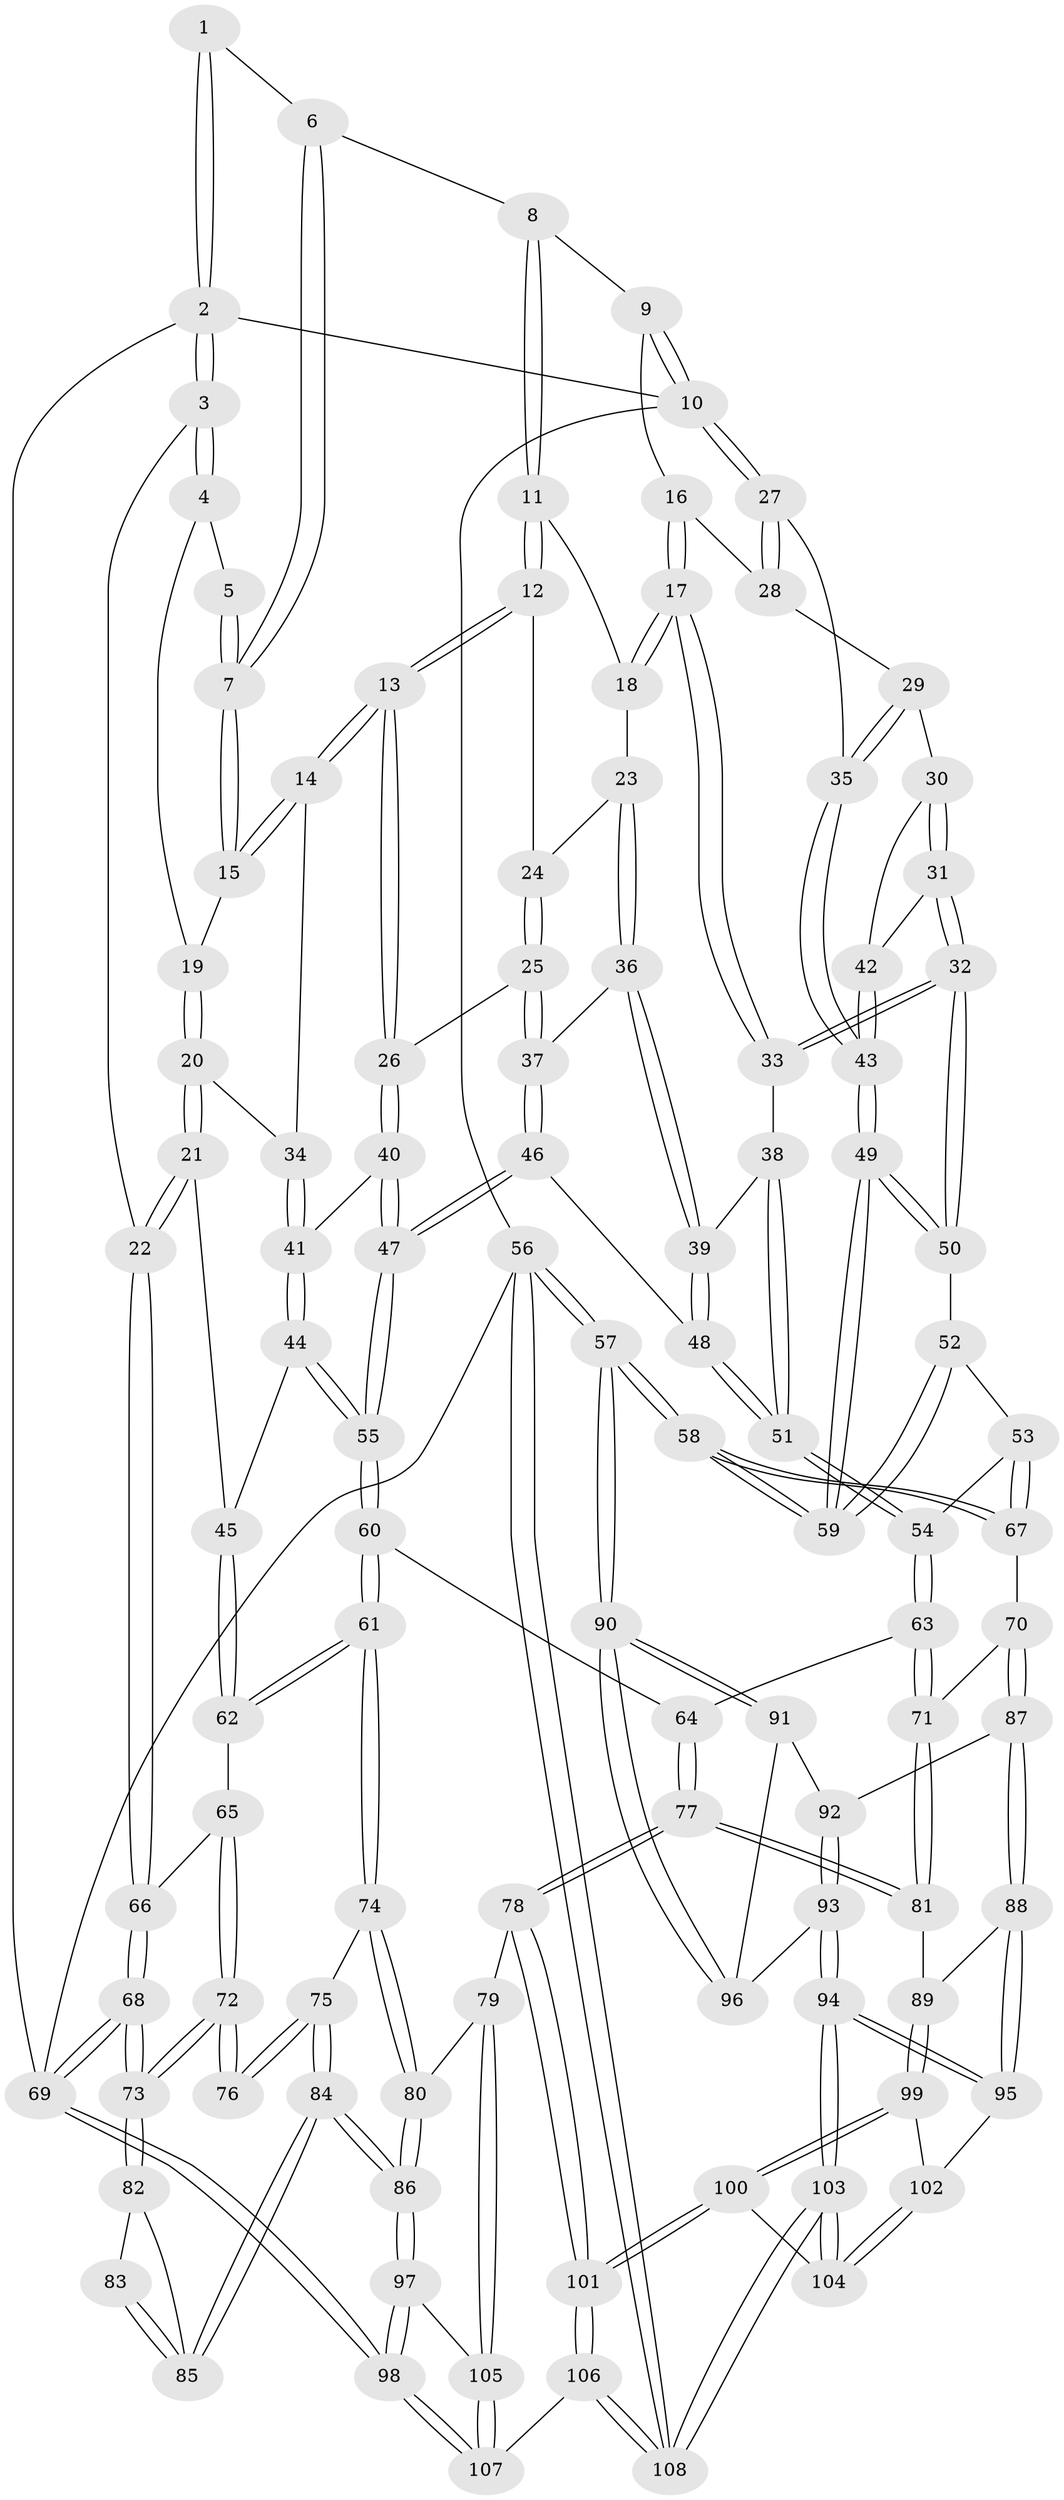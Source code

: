 // coarse degree distribution, {3: 0.2777777777777778, 5: 0.3333333333333333, 4: 0.16666666666666666, 2: 0.037037037037037035, 7: 0.05555555555555555, 6: 0.12962962962962962}
// Generated by graph-tools (version 1.1) at 2025/05/03/04/25 22:05:43]
// undirected, 108 vertices, 267 edges
graph export_dot {
graph [start="1"]
  node [color=gray90,style=filled];
  1 [pos="+0.18818175640025447+0"];
  2 [pos="+0+0"];
  3 [pos="+0+0"];
  4 [pos="+0.11705553399081427+0.06478062073814833"];
  5 [pos="+0.1593626727759578+0"];
  6 [pos="+0.432126300258966+0"];
  7 [pos="+0.2579885168419945+0.11660879217485456"];
  8 [pos="+0.4419941285381294+0"];
  9 [pos="+0.8578699113972285+0"];
  10 [pos="+1+0"];
  11 [pos="+0.45429855742299236+0"];
  12 [pos="+0.42930621816509174+0.138825897525225"];
  13 [pos="+0.32648808284981184+0.17080883183856163"];
  14 [pos="+0.2615778926461848+0.13732848340649953"];
  15 [pos="+0.2578085967190863+0.11725541452231156"];
  16 [pos="+0.789784994387677+0.0813679201280492"];
  17 [pos="+0.7338813436855899+0.1315359195570774"];
  18 [pos="+0.6091426038467235+0.09951385564577571"];
  19 [pos="+0.1230131589270014+0.08123770115258072"];
  20 [pos="+0.06596735833696445+0.18907825978588944"];
  21 [pos="+0+0.32356403975479725"];
  22 [pos="+0+0.3289070663489104"];
  23 [pos="+0.5532338312504146+0.16542690961431689"];
  24 [pos="+0.441596904809099+0.15158078825013127"];
  25 [pos="+0.44464287669505076+0.23923680358658833"];
  26 [pos="+0.354545022582504+0.26140386226527135"];
  27 [pos="+1+0.11264488228961413"];
  28 [pos="+0.8273921480634833+0.10025604050035185"];
  29 [pos="+0.8894807618136682+0.18337477271618177"];
  30 [pos="+0.892636849777788+0.21444746580642454"];
  31 [pos="+0.87468812648325+0.28547101364269967"];
  32 [pos="+0.8290127038274056+0.3584205693184119"];
  33 [pos="+0.7328370010400502+0.22375518308875297"];
  34 [pos="+0.2571921129545252+0.14304993417791956"];
  35 [pos="+1+0.12074834387510504"];
  36 [pos="+0.5516855018468865+0.26406562058822786"];
  37 [pos="+0.4852429403521332+0.27502474029254204"];
  38 [pos="+0.6112403006817088+0.2898923163502951"];
  39 [pos="+0.5713149010562346+0.27984409133294136"];
  40 [pos="+0.3374343698793621+0.3108753665470303"];
  41 [pos="+0.20025585645568283+0.2892385670876505"];
  42 [pos="+1+0.22151000763720524"];
  43 [pos="+1+0.1390691989862028"];
  44 [pos="+0.1476452411597276+0.3224738516661937"];
  45 [pos="+0+0.33510242796898315"];
  46 [pos="+0.39921580192863093+0.4306373893660463"];
  47 [pos="+0.39750623424888715+0.4313175617459759"];
  48 [pos="+0.5137377716719389+0.4306956697701588"];
  49 [pos="+1+0.24375401506835712"];
  50 [pos="+0.8314462880729795+0.3703842463743239"];
  51 [pos="+0.6789495530716169+0.4997811811640964"];
  52 [pos="+0.8265696111456885+0.3956691756174115"];
  53 [pos="+0.7997416033700503+0.45108762924004725"];
  54 [pos="+0.6826741752978693+0.50311147732892"];
  55 [pos="+0.34032653876012875+0.5162473581213369"];
  56 [pos="+1+1"];
  57 [pos="+1+0.9923564730825257"];
  58 [pos="+1+0.6595960824659702"];
  59 [pos="+1+0.4825605116849457"];
  60 [pos="+0.3324970286581733+0.5495160089378286"];
  61 [pos="+0.2653889487830824+0.6052413106837988"];
  62 [pos="+0.22547527868895434+0.5889350775602175"];
  63 [pos="+0.6642771670621838+0.5601721930819816"];
  64 [pos="+0.5001035310516616+0.6400340225963671"];
  65 [pos="+0.08039727879170254+0.6040420320204054"];
  66 [pos="+0+0.3804245075723717"];
  67 [pos="+0.9928858164853579+0.6508730417083959"];
  68 [pos="+0+0.8024181134468282"];
  69 [pos="+0+1"];
  70 [pos="+0.8657934160136168+0.7358703031767109"];
  71 [pos="+0.7240455166839358+0.7085938763284776"];
  72 [pos="+0.028597845491160026+0.6852764030121566"];
  73 [pos="+0+0.7757370666834541"];
  74 [pos="+0.25988230441738025+0.6391020098473653"];
  75 [pos="+0.2194078867987333+0.6865127284483986"];
  76 [pos="+0.19271781559632914+0.6961730556773866"];
  77 [pos="+0.5078794738452634+0.8010888980488404"];
  78 [pos="+0.4735089868263045+0.8407233745673995"];
  79 [pos="+0.3977038271165106+0.8474316515621506"];
  80 [pos="+0.38678991495223963+0.8422860572984925"];
  81 [pos="+0.6653524556531368+0.7930335697960653"];
  82 [pos="+0.022664785255280907+0.7954978423200934"];
  83 [pos="+0.1576112738799182+0.7208584561430257"];
  84 [pos="+0.1836133911253259+0.8948130066616076"];
  85 [pos="+0.10845565312609316+0.8426339367208762"];
  86 [pos="+0.18572069367838995+0.899537306098654"];
  87 [pos="+0.8648964980898238+0.7585605590425599"];
  88 [pos="+0.7896981945871082+0.8735802003733442"];
  89 [pos="+0.6781513813672412+0.8255563370616832"];
  90 [pos="+1+0.9432175247161318"];
  91 [pos="+0.9271600127352801+0.8503133820846173"];
  92 [pos="+0.8802772096651011+0.8018994908266369"];
  93 [pos="+0.8692889354828174+0.9441422932828689"];
  94 [pos="+0.8293674031042394+0.9699587365084698"];
  95 [pos="+0.792970840330666+0.8872973002080292"];
  96 [pos="+0.8957347079775148+0.940204406380153"];
  97 [pos="+0.12866750374314945+1"];
  98 [pos="+0.06499891559051309+1"];
  99 [pos="+0.6746451790794009+0.8978352664555536"];
  100 [pos="+0.6548469398272208+0.9440984999911465"];
  101 [pos="+0.5725800722986754+1"];
  102 [pos="+0.7187660060496496+0.9117459360157495"];
  103 [pos="+0.8212950196808624+0.9865945509477074"];
  104 [pos="+0.8147445678308964+0.983733712213565"];
  105 [pos="+0.3770035446189182+0.9196581399201224"];
  106 [pos="+0.5692635668547228+1"];
  107 [pos="+0.467393949119912+1"];
  108 [pos="+0.7961440668396158+1"];
  1 -- 2;
  1 -- 2;
  1 -- 6;
  2 -- 3;
  2 -- 3;
  2 -- 10;
  2 -- 69;
  3 -- 4;
  3 -- 4;
  3 -- 22;
  4 -- 5;
  4 -- 19;
  5 -- 7;
  5 -- 7;
  6 -- 7;
  6 -- 7;
  6 -- 8;
  7 -- 15;
  7 -- 15;
  8 -- 9;
  8 -- 11;
  8 -- 11;
  9 -- 10;
  9 -- 10;
  9 -- 16;
  10 -- 27;
  10 -- 27;
  10 -- 56;
  11 -- 12;
  11 -- 12;
  11 -- 18;
  12 -- 13;
  12 -- 13;
  12 -- 24;
  13 -- 14;
  13 -- 14;
  13 -- 26;
  13 -- 26;
  14 -- 15;
  14 -- 15;
  14 -- 34;
  15 -- 19;
  16 -- 17;
  16 -- 17;
  16 -- 28;
  17 -- 18;
  17 -- 18;
  17 -- 33;
  17 -- 33;
  18 -- 23;
  19 -- 20;
  19 -- 20;
  20 -- 21;
  20 -- 21;
  20 -- 34;
  21 -- 22;
  21 -- 22;
  21 -- 45;
  22 -- 66;
  22 -- 66;
  23 -- 24;
  23 -- 36;
  23 -- 36;
  24 -- 25;
  24 -- 25;
  25 -- 26;
  25 -- 37;
  25 -- 37;
  26 -- 40;
  26 -- 40;
  27 -- 28;
  27 -- 28;
  27 -- 35;
  28 -- 29;
  29 -- 30;
  29 -- 35;
  29 -- 35;
  30 -- 31;
  30 -- 31;
  30 -- 42;
  31 -- 32;
  31 -- 32;
  31 -- 42;
  32 -- 33;
  32 -- 33;
  32 -- 50;
  32 -- 50;
  33 -- 38;
  34 -- 41;
  34 -- 41;
  35 -- 43;
  35 -- 43;
  36 -- 37;
  36 -- 39;
  36 -- 39;
  37 -- 46;
  37 -- 46;
  38 -- 39;
  38 -- 51;
  38 -- 51;
  39 -- 48;
  39 -- 48;
  40 -- 41;
  40 -- 47;
  40 -- 47;
  41 -- 44;
  41 -- 44;
  42 -- 43;
  42 -- 43;
  43 -- 49;
  43 -- 49;
  44 -- 45;
  44 -- 55;
  44 -- 55;
  45 -- 62;
  45 -- 62;
  46 -- 47;
  46 -- 47;
  46 -- 48;
  47 -- 55;
  47 -- 55;
  48 -- 51;
  48 -- 51;
  49 -- 50;
  49 -- 50;
  49 -- 59;
  49 -- 59;
  50 -- 52;
  51 -- 54;
  51 -- 54;
  52 -- 53;
  52 -- 59;
  52 -- 59;
  53 -- 54;
  53 -- 67;
  53 -- 67;
  54 -- 63;
  54 -- 63;
  55 -- 60;
  55 -- 60;
  56 -- 57;
  56 -- 57;
  56 -- 108;
  56 -- 108;
  56 -- 69;
  57 -- 58;
  57 -- 58;
  57 -- 90;
  57 -- 90;
  58 -- 59;
  58 -- 59;
  58 -- 67;
  58 -- 67;
  60 -- 61;
  60 -- 61;
  60 -- 64;
  61 -- 62;
  61 -- 62;
  61 -- 74;
  61 -- 74;
  62 -- 65;
  63 -- 64;
  63 -- 71;
  63 -- 71;
  64 -- 77;
  64 -- 77;
  65 -- 66;
  65 -- 72;
  65 -- 72;
  66 -- 68;
  66 -- 68;
  67 -- 70;
  68 -- 69;
  68 -- 69;
  68 -- 73;
  68 -- 73;
  69 -- 98;
  69 -- 98;
  70 -- 71;
  70 -- 87;
  70 -- 87;
  71 -- 81;
  71 -- 81;
  72 -- 73;
  72 -- 73;
  72 -- 76;
  72 -- 76;
  73 -- 82;
  73 -- 82;
  74 -- 75;
  74 -- 80;
  74 -- 80;
  75 -- 76;
  75 -- 76;
  75 -- 84;
  75 -- 84;
  77 -- 78;
  77 -- 78;
  77 -- 81;
  77 -- 81;
  78 -- 79;
  78 -- 101;
  78 -- 101;
  79 -- 80;
  79 -- 105;
  79 -- 105;
  80 -- 86;
  80 -- 86;
  81 -- 89;
  82 -- 83;
  82 -- 85;
  83 -- 85;
  83 -- 85;
  84 -- 85;
  84 -- 85;
  84 -- 86;
  84 -- 86;
  86 -- 97;
  86 -- 97;
  87 -- 88;
  87 -- 88;
  87 -- 92;
  88 -- 89;
  88 -- 95;
  88 -- 95;
  89 -- 99;
  89 -- 99;
  90 -- 91;
  90 -- 91;
  90 -- 96;
  90 -- 96;
  91 -- 92;
  91 -- 96;
  92 -- 93;
  92 -- 93;
  93 -- 94;
  93 -- 94;
  93 -- 96;
  94 -- 95;
  94 -- 95;
  94 -- 103;
  94 -- 103;
  95 -- 102;
  97 -- 98;
  97 -- 98;
  97 -- 105;
  98 -- 107;
  98 -- 107;
  99 -- 100;
  99 -- 100;
  99 -- 102;
  100 -- 101;
  100 -- 101;
  100 -- 104;
  101 -- 106;
  101 -- 106;
  102 -- 104;
  102 -- 104;
  103 -- 104;
  103 -- 104;
  103 -- 108;
  103 -- 108;
  105 -- 107;
  105 -- 107;
  106 -- 107;
  106 -- 108;
  106 -- 108;
}
